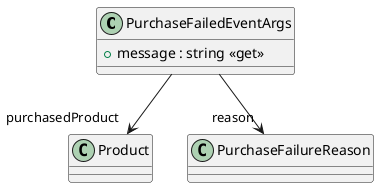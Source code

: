 @startuml
class PurchaseFailedEventArgs {
    + message : string <<get>>
}
PurchaseFailedEventArgs --> "purchasedProduct" Product
PurchaseFailedEventArgs --> "reason" PurchaseFailureReason
@enduml
